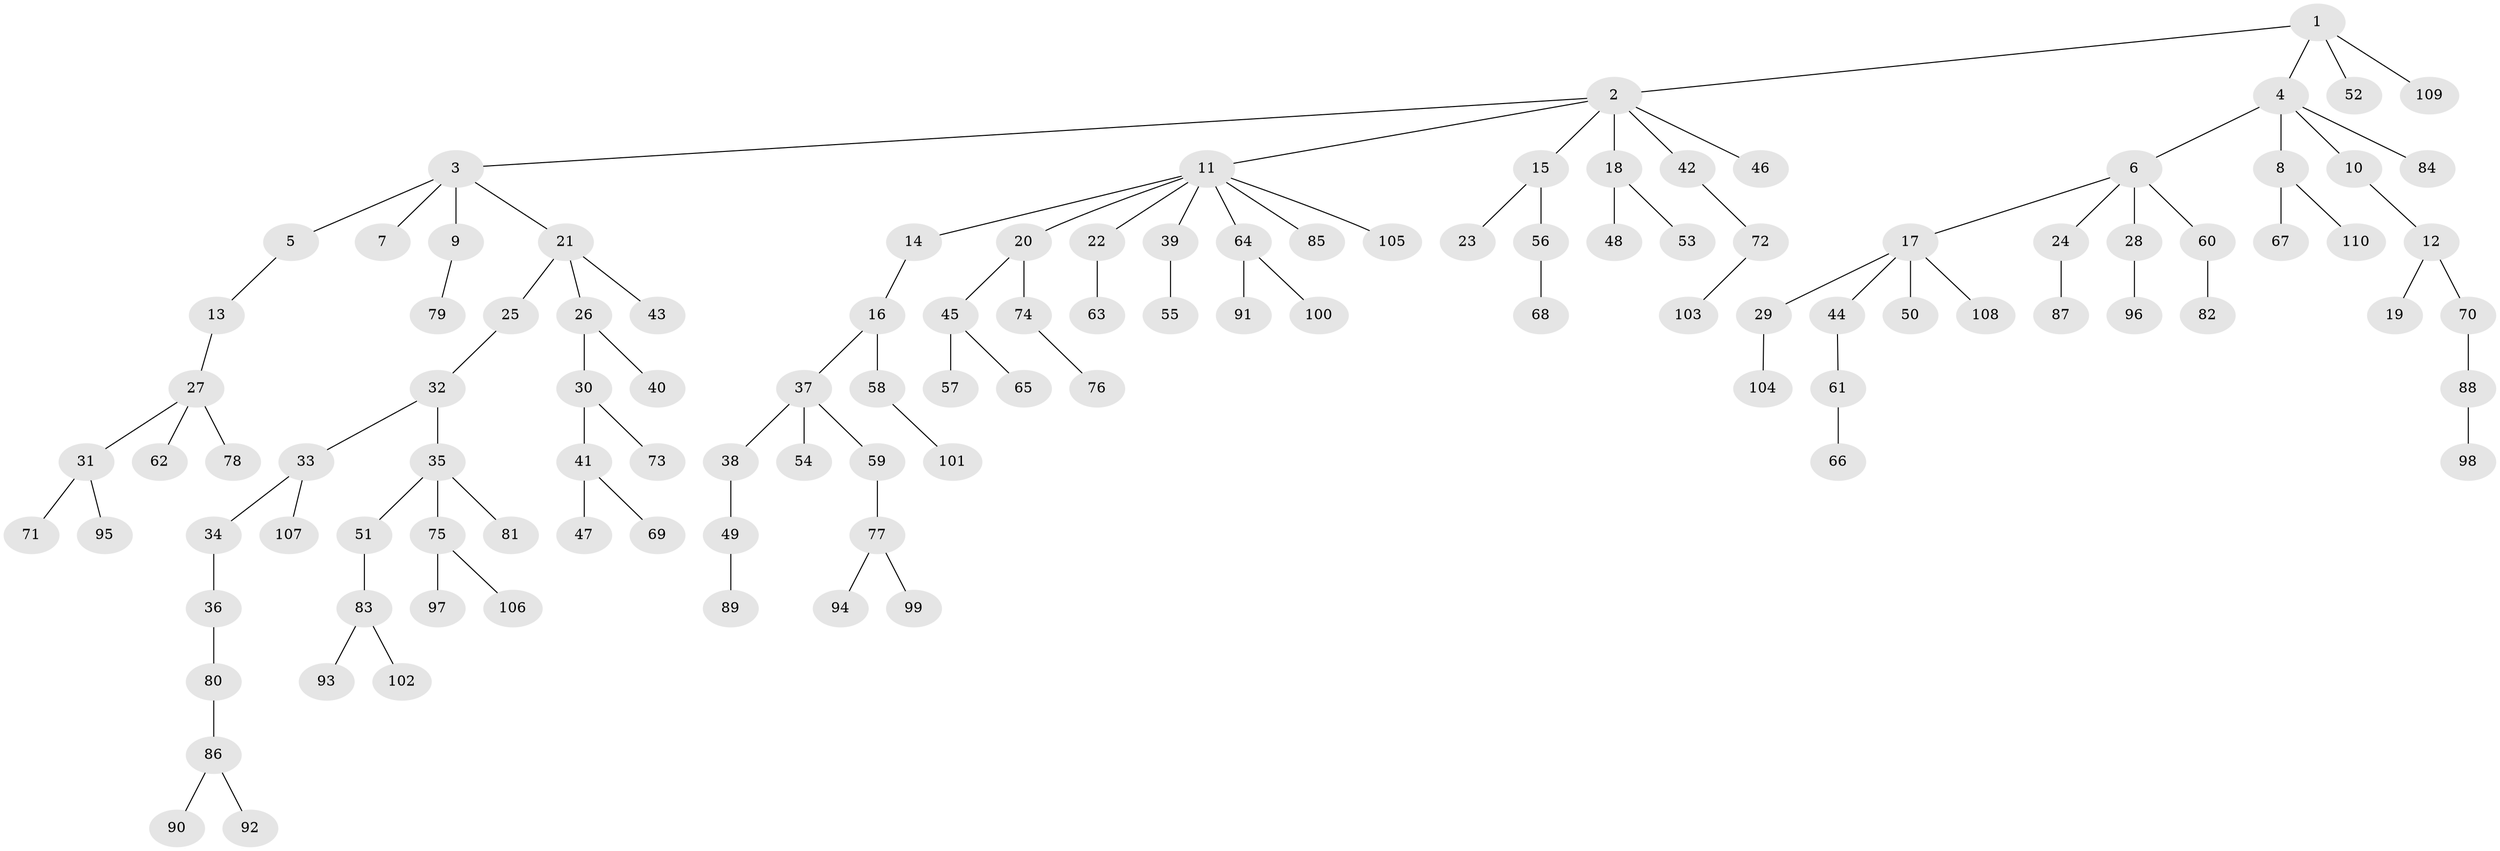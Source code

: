 // coarse degree distribution, {3: 0.12658227848101267, 6: 0.02531645569620253, 4: 0.05063291139240506, 2: 0.2911392405063291, 5: 0.012658227848101266, 9: 0.012658227848101266, 1: 0.4810126582278481}
// Generated by graph-tools (version 1.1) at 2025/52/02/27/25 19:52:13]
// undirected, 110 vertices, 109 edges
graph export_dot {
graph [start="1"]
  node [color=gray90,style=filled];
  1;
  2;
  3;
  4;
  5;
  6;
  7;
  8;
  9;
  10;
  11;
  12;
  13;
  14;
  15;
  16;
  17;
  18;
  19;
  20;
  21;
  22;
  23;
  24;
  25;
  26;
  27;
  28;
  29;
  30;
  31;
  32;
  33;
  34;
  35;
  36;
  37;
  38;
  39;
  40;
  41;
  42;
  43;
  44;
  45;
  46;
  47;
  48;
  49;
  50;
  51;
  52;
  53;
  54;
  55;
  56;
  57;
  58;
  59;
  60;
  61;
  62;
  63;
  64;
  65;
  66;
  67;
  68;
  69;
  70;
  71;
  72;
  73;
  74;
  75;
  76;
  77;
  78;
  79;
  80;
  81;
  82;
  83;
  84;
  85;
  86;
  87;
  88;
  89;
  90;
  91;
  92;
  93;
  94;
  95;
  96;
  97;
  98;
  99;
  100;
  101;
  102;
  103;
  104;
  105;
  106;
  107;
  108;
  109;
  110;
  1 -- 2;
  1 -- 4;
  1 -- 52;
  1 -- 109;
  2 -- 3;
  2 -- 11;
  2 -- 15;
  2 -- 18;
  2 -- 42;
  2 -- 46;
  3 -- 5;
  3 -- 7;
  3 -- 9;
  3 -- 21;
  4 -- 6;
  4 -- 8;
  4 -- 10;
  4 -- 84;
  5 -- 13;
  6 -- 17;
  6 -- 24;
  6 -- 28;
  6 -- 60;
  8 -- 67;
  8 -- 110;
  9 -- 79;
  10 -- 12;
  11 -- 14;
  11 -- 20;
  11 -- 22;
  11 -- 39;
  11 -- 64;
  11 -- 85;
  11 -- 105;
  12 -- 19;
  12 -- 70;
  13 -- 27;
  14 -- 16;
  15 -- 23;
  15 -- 56;
  16 -- 37;
  16 -- 58;
  17 -- 29;
  17 -- 44;
  17 -- 50;
  17 -- 108;
  18 -- 48;
  18 -- 53;
  20 -- 45;
  20 -- 74;
  21 -- 25;
  21 -- 26;
  21 -- 43;
  22 -- 63;
  24 -- 87;
  25 -- 32;
  26 -- 30;
  26 -- 40;
  27 -- 31;
  27 -- 62;
  27 -- 78;
  28 -- 96;
  29 -- 104;
  30 -- 41;
  30 -- 73;
  31 -- 71;
  31 -- 95;
  32 -- 33;
  32 -- 35;
  33 -- 34;
  33 -- 107;
  34 -- 36;
  35 -- 51;
  35 -- 75;
  35 -- 81;
  36 -- 80;
  37 -- 38;
  37 -- 54;
  37 -- 59;
  38 -- 49;
  39 -- 55;
  41 -- 47;
  41 -- 69;
  42 -- 72;
  44 -- 61;
  45 -- 57;
  45 -- 65;
  49 -- 89;
  51 -- 83;
  56 -- 68;
  58 -- 101;
  59 -- 77;
  60 -- 82;
  61 -- 66;
  64 -- 91;
  64 -- 100;
  70 -- 88;
  72 -- 103;
  74 -- 76;
  75 -- 97;
  75 -- 106;
  77 -- 94;
  77 -- 99;
  80 -- 86;
  83 -- 93;
  83 -- 102;
  86 -- 90;
  86 -- 92;
  88 -- 98;
}
